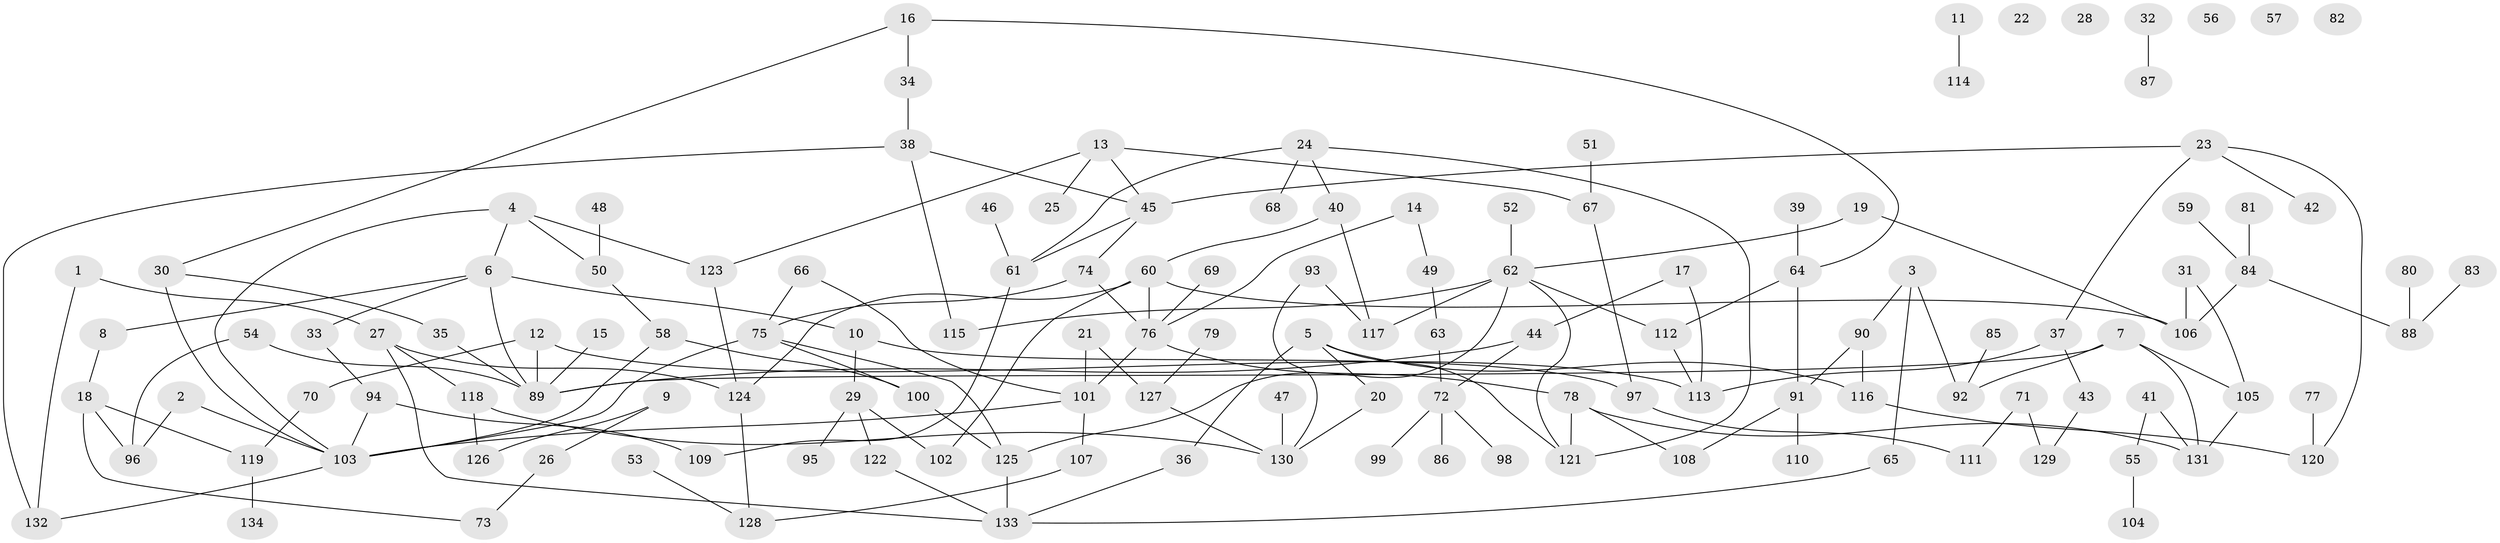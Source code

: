 // Generated by graph-tools (version 1.1) at 2025/25/03/09/25 03:25:23]
// undirected, 134 vertices, 172 edges
graph export_dot {
graph [start="1"]
  node [color=gray90,style=filled];
  1;
  2;
  3;
  4;
  5;
  6;
  7;
  8;
  9;
  10;
  11;
  12;
  13;
  14;
  15;
  16;
  17;
  18;
  19;
  20;
  21;
  22;
  23;
  24;
  25;
  26;
  27;
  28;
  29;
  30;
  31;
  32;
  33;
  34;
  35;
  36;
  37;
  38;
  39;
  40;
  41;
  42;
  43;
  44;
  45;
  46;
  47;
  48;
  49;
  50;
  51;
  52;
  53;
  54;
  55;
  56;
  57;
  58;
  59;
  60;
  61;
  62;
  63;
  64;
  65;
  66;
  67;
  68;
  69;
  70;
  71;
  72;
  73;
  74;
  75;
  76;
  77;
  78;
  79;
  80;
  81;
  82;
  83;
  84;
  85;
  86;
  87;
  88;
  89;
  90;
  91;
  92;
  93;
  94;
  95;
  96;
  97;
  98;
  99;
  100;
  101;
  102;
  103;
  104;
  105;
  106;
  107;
  108;
  109;
  110;
  111;
  112;
  113;
  114;
  115;
  116;
  117;
  118;
  119;
  120;
  121;
  122;
  123;
  124;
  125;
  126;
  127;
  128;
  129;
  130;
  131;
  132;
  133;
  134;
  1 -- 27;
  1 -- 132;
  2 -- 96;
  2 -- 103;
  3 -- 65;
  3 -- 90;
  3 -- 92;
  4 -- 6;
  4 -- 50;
  4 -- 103;
  4 -- 123;
  5 -- 20;
  5 -- 36;
  5 -- 116;
  5 -- 121;
  6 -- 8;
  6 -- 10;
  6 -- 33;
  6 -- 89;
  7 -- 89;
  7 -- 92;
  7 -- 105;
  7 -- 131;
  8 -- 18;
  9 -- 26;
  9 -- 126;
  10 -- 29;
  10 -- 97;
  11 -- 114;
  12 -- 70;
  12 -- 89;
  12 -- 113;
  13 -- 25;
  13 -- 45;
  13 -- 67;
  13 -- 123;
  14 -- 49;
  14 -- 76;
  15 -- 89;
  16 -- 30;
  16 -- 34;
  16 -- 64;
  17 -- 44;
  17 -- 113;
  18 -- 73;
  18 -- 96;
  18 -- 119;
  19 -- 62;
  19 -- 106;
  20 -- 130;
  21 -- 101;
  21 -- 127;
  23 -- 37;
  23 -- 42;
  23 -- 45;
  23 -- 120;
  24 -- 40;
  24 -- 61;
  24 -- 68;
  24 -- 121;
  26 -- 73;
  27 -- 118;
  27 -- 124;
  27 -- 133;
  29 -- 95;
  29 -- 102;
  29 -- 122;
  30 -- 35;
  30 -- 103;
  31 -- 105;
  31 -- 106;
  32 -- 87;
  33 -- 94;
  34 -- 38;
  35 -- 89;
  36 -- 133;
  37 -- 43;
  37 -- 113;
  38 -- 45;
  38 -- 115;
  38 -- 132;
  39 -- 64;
  40 -- 60;
  40 -- 117;
  41 -- 55;
  41 -- 131;
  43 -- 129;
  44 -- 72;
  44 -- 89;
  45 -- 61;
  45 -- 74;
  46 -- 61;
  47 -- 130;
  48 -- 50;
  49 -- 63;
  50 -- 58;
  51 -- 67;
  52 -- 62;
  53 -- 128;
  54 -- 89;
  54 -- 96;
  55 -- 104;
  58 -- 100;
  58 -- 103;
  59 -- 84;
  60 -- 76;
  60 -- 102;
  60 -- 106;
  60 -- 124;
  61 -- 109;
  62 -- 112;
  62 -- 115;
  62 -- 117;
  62 -- 121;
  62 -- 125;
  63 -- 72;
  64 -- 91;
  64 -- 112;
  65 -- 133;
  66 -- 75;
  66 -- 101;
  67 -- 97;
  69 -- 76;
  70 -- 119;
  71 -- 111;
  71 -- 129;
  72 -- 86;
  72 -- 98;
  72 -- 99;
  74 -- 75;
  74 -- 76;
  75 -- 100;
  75 -- 103;
  75 -- 125;
  76 -- 78;
  76 -- 101;
  77 -- 120;
  78 -- 108;
  78 -- 121;
  78 -- 131;
  79 -- 127;
  80 -- 88;
  81 -- 84;
  83 -- 88;
  84 -- 88;
  84 -- 106;
  85 -- 92;
  90 -- 91;
  90 -- 116;
  91 -- 108;
  91 -- 110;
  93 -- 117;
  93 -- 130;
  94 -- 103;
  94 -- 109;
  97 -- 111;
  100 -- 125;
  101 -- 103;
  101 -- 107;
  103 -- 132;
  105 -- 131;
  107 -- 128;
  112 -- 113;
  116 -- 120;
  118 -- 126;
  118 -- 130;
  119 -- 134;
  122 -- 133;
  123 -- 124;
  124 -- 128;
  125 -- 133;
  127 -- 130;
}
